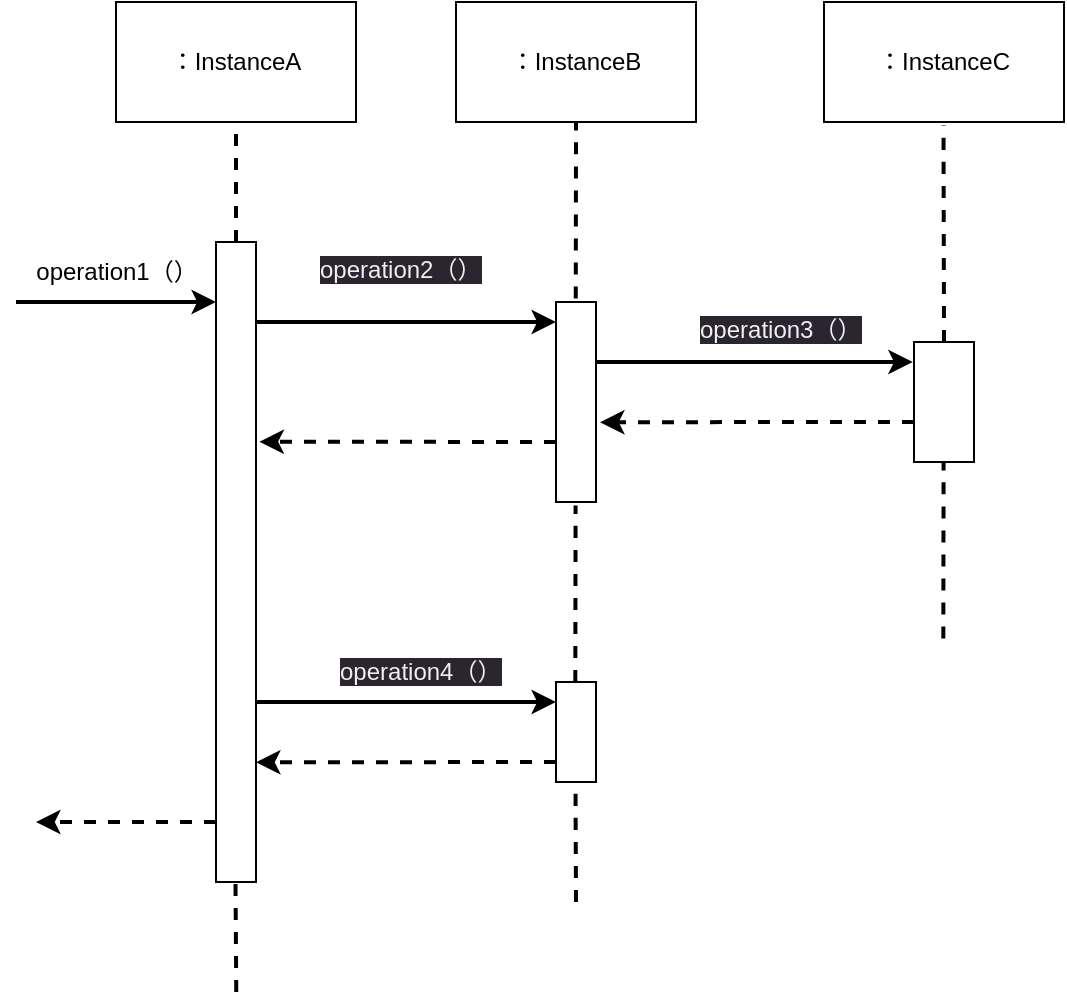 <mxfile>
    <diagram id="hdcn8mA4v_Pmloraiczh" name="第1頁">
        <mxGraphModel dx="779" dy="537" grid="1" gridSize="10" guides="1" tooltips="1" connect="1" arrows="1" fold="1" page="1" pageScale="1" pageWidth="827" pageHeight="1169" math="0" shadow="0">
            <root>
                <mxCell id="0"/>
                <mxCell id="1" parent="0"/>
                <mxCell id="2" value="：InstanceA" style="rounded=0;whiteSpace=wrap;html=1;" vertex="1" parent="1">
                    <mxGeometry x="170" y="89" width="120" height="60" as="geometry"/>
                </mxCell>
                <mxCell id="3" value="：InstanceB" style="rounded=0;whiteSpace=wrap;html=1;" vertex="1" parent="1">
                    <mxGeometry x="340" y="89" width="120" height="60" as="geometry"/>
                </mxCell>
                <mxCell id="4" value="：InstanceC" style="rounded=0;whiteSpace=wrap;html=1;" vertex="1" parent="1">
                    <mxGeometry x="524" y="89" width="120" height="60" as="geometry"/>
                </mxCell>
                <mxCell id="5" value="" style="rounded=0;whiteSpace=wrap;html=1;" vertex="1" parent="1">
                    <mxGeometry x="220" y="209" width="20" height="320" as="geometry"/>
                </mxCell>
                <mxCell id="7" value="" style="rounded=0;whiteSpace=wrap;html=1;" vertex="1" parent="1">
                    <mxGeometry x="390" y="239" width="20" height="100" as="geometry"/>
                </mxCell>
                <mxCell id="8" value="" style="rounded=0;whiteSpace=wrap;html=1;" vertex="1" parent="1">
                    <mxGeometry x="390" y="429" width="20" height="50" as="geometry"/>
                </mxCell>
                <mxCell id="9" value="" style="rounded=0;whiteSpace=wrap;html=1;" vertex="1" parent="1">
                    <mxGeometry x="569" y="259" width="30" height="60" as="geometry"/>
                </mxCell>
                <mxCell id="12" value="" style="endArrow=classic;html=1;strokeWidth=2;" edge="1" parent="1">
                    <mxGeometry width="50" height="50" relative="1" as="geometry">
                        <mxPoint x="120" y="239" as="sourcePoint"/>
                        <mxPoint x="220" y="239" as="targetPoint"/>
                    </mxGeometry>
                </mxCell>
                <mxCell id="13" value="" style="endArrow=classic;html=1;entryX=0;entryY=0.1;entryDx=0;entryDy=0;entryPerimeter=0;strokeWidth=2;" edge="1" parent="1" target="7">
                    <mxGeometry width="50" height="50" relative="1" as="geometry">
                        <mxPoint x="240" y="249" as="sourcePoint"/>
                        <mxPoint x="320" y="249" as="targetPoint"/>
                    </mxGeometry>
                </mxCell>
                <mxCell id="19" value="" style="endArrow=classic;html=1;entryX=0;entryY=0.1;entryDx=0;entryDy=0;entryPerimeter=0;strokeWidth=2;" edge="1" parent="1">
                    <mxGeometry width="50" height="50" relative="1" as="geometry">
                        <mxPoint x="240" y="439" as="sourcePoint"/>
                        <mxPoint x="390" y="439" as="targetPoint"/>
                    </mxGeometry>
                </mxCell>
                <mxCell id="20" value="" style="endArrow=classic;html=1;entryX=-0.02;entryY=0.167;entryDx=0;entryDy=0;entryPerimeter=0;strokeWidth=2;" edge="1" parent="1" target="9">
                    <mxGeometry width="50" height="50" relative="1" as="geometry">
                        <mxPoint x="410" y="269" as="sourcePoint"/>
                        <mxPoint x="560" y="269" as="targetPoint"/>
                    </mxGeometry>
                </mxCell>
                <mxCell id="21" value="" style="endArrow=classic;html=1;strokeWidth=2;dashed=1;" edge="1" parent="1">
                    <mxGeometry width="50" height="50" relative="1" as="geometry">
                        <mxPoint x="220" y="499" as="sourcePoint"/>
                        <mxPoint x="130" y="499" as="targetPoint"/>
                    </mxGeometry>
                </mxCell>
                <mxCell id="22" value="" style="endArrow=classic;html=1;strokeWidth=2;dashed=1;entryX=1.086;entryY=0.312;entryDx=0;entryDy=0;entryPerimeter=0;" edge="1" parent="1" target="5">
                    <mxGeometry width="50" height="50" relative="1" as="geometry">
                        <mxPoint x="390" y="309" as="sourcePoint"/>
                        <mxPoint x="300" y="309" as="targetPoint"/>
                    </mxGeometry>
                </mxCell>
                <mxCell id="23" value="" style="endArrow=classic;html=1;strokeWidth=2;dashed=1;entryX=1;entryY=0.813;entryDx=0;entryDy=0;entryPerimeter=0;" edge="1" parent="1" target="5">
                    <mxGeometry width="50" height="50" relative="1" as="geometry">
                        <mxPoint x="390" y="469" as="sourcePoint"/>
                        <mxPoint x="300" y="469" as="targetPoint"/>
                    </mxGeometry>
                </mxCell>
                <mxCell id="24" value="" style="endArrow=classic;html=1;strokeWidth=2;dashed=1;entryX=1.1;entryY=0.601;entryDx=0;entryDy=0;entryPerimeter=0;" edge="1" parent="1" target="7">
                    <mxGeometry width="50" height="50" relative="1" as="geometry">
                        <mxPoint x="569" y="299" as="sourcePoint"/>
                        <mxPoint x="479" y="299" as="targetPoint"/>
                    </mxGeometry>
                </mxCell>
                <mxCell id="25" value="" style="endArrow=none;dashed=1;html=1;strokeWidth=2;exitX=0.5;exitY=0;exitDx=0;exitDy=0;" edge="1" parent="1" source="5" target="2">
                    <mxGeometry width="50" height="50" relative="1" as="geometry">
                        <mxPoint x="230" y="199" as="sourcePoint"/>
                        <mxPoint x="230" y="159" as="targetPoint"/>
                    </mxGeometry>
                </mxCell>
                <mxCell id="26" value="" style="endArrow=none;dashed=1;html=1;strokeWidth=2;exitX=0.5;exitY=0;exitDx=0;exitDy=0;" edge="1" parent="1">
                    <mxGeometry width="50" height="50" relative="1" as="geometry">
                        <mxPoint x="230.13" y="584" as="sourcePoint"/>
                        <mxPoint x="229.71" y="524" as="targetPoint"/>
                    </mxGeometry>
                </mxCell>
                <mxCell id="27" value="" style="endArrow=none;dashed=1;html=1;strokeWidth=2;exitX=0.494;exitY=-0.018;exitDx=0;exitDy=0;exitPerimeter=0;" edge="1" parent="1" source="7" target="3">
                    <mxGeometry width="50" height="50" relative="1" as="geometry">
                        <mxPoint x="400.08" y="219" as="sourcePoint"/>
                        <mxPoint x="399.66" y="159" as="targetPoint"/>
                        <Array as="points">
                            <mxPoint x="400" y="159"/>
                        </Array>
                    </mxGeometry>
                </mxCell>
                <mxCell id="28" value="" style="endArrow=none;dashed=1;html=1;strokeWidth=2;exitX=0.494;exitY=-0.018;exitDx=0;exitDy=0;exitPerimeter=0;" edge="1" parent="1">
                    <mxGeometry width="50" height="50" relative="1" as="geometry">
                        <mxPoint x="399.66" y="429.0" as="sourcePoint"/>
                        <mxPoint x="399.78" y="340.8" as="targetPoint"/>
                        <Array as="points">
                            <mxPoint x="399.78" y="350.8"/>
                        </Array>
                    </mxGeometry>
                </mxCell>
                <mxCell id="29" value="" style="endArrow=none;dashed=1;html=1;strokeWidth=2;" edge="1" parent="1">
                    <mxGeometry width="50" height="50" relative="1" as="geometry">
                        <mxPoint x="400" y="539" as="sourcePoint"/>
                        <mxPoint x="399.78" y="479" as="targetPoint"/>
                        <Array as="points">
                            <mxPoint x="399.78" y="489"/>
                        </Array>
                    </mxGeometry>
                </mxCell>
                <mxCell id="30" value="" style="endArrow=none;dashed=1;html=1;strokeWidth=2;exitX=0.5;exitY=0;exitDx=0;exitDy=0;" edge="1" parent="1" source="9">
                    <mxGeometry width="50" height="50" relative="1" as="geometry">
                        <mxPoint x="583.66" y="239.0" as="sourcePoint"/>
                        <mxPoint x="583.78" y="150.8" as="targetPoint"/>
                        <Array as="points">
                            <mxPoint x="583.78" y="160.8"/>
                        </Array>
                    </mxGeometry>
                </mxCell>
                <mxCell id="31" value="" style="endArrow=none;dashed=1;html=1;strokeWidth=2;exitX=0.494;exitY=-0.018;exitDx=0;exitDy=0;exitPerimeter=0;" edge="1" parent="1">
                    <mxGeometry width="50" height="50" relative="1" as="geometry">
                        <mxPoint x="583.66" y="407.2" as="sourcePoint"/>
                        <mxPoint x="583.78" y="319" as="targetPoint"/>
                        <Array as="points">
                            <mxPoint x="583.78" y="329"/>
                        </Array>
                    </mxGeometry>
                </mxCell>
                <mxCell id="33" value="operation1（）" style="text;html=1;align=center;verticalAlign=middle;resizable=0;points=[];autosize=1;strokeColor=none;fillColor=none;" vertex="1" parent="1">
                    <mxGeometry x="120" y="209" width="100" height="30" as="geometry"/>
                </mxCell>
                <mxCell id="34" value="&lt;span style=&quot;color: rgb(240, 240, 240); font-family: Helvetica; font-size: 12px; font-style: normal; font-variant-ligatures: normal; font-variant-caps: normal; font-weight: 400; letter-spacing: normal; orphans: 2; text-align: center; text-indent: 0px; text-transform: none; widows: 2; word-spacing: 0px; -webkit-text-stroke-width: 0px; background-color: rgb(42, 37, 47); text-decoration-thickness: initial; text-decoration-style: initial; text-decoration-color: initial; float: none; display: inline !important;&quot;&gt;operation2（）&lt;/span&gt;" style="text;whiteSpace=wrap;html=1;" vertex="1" parent="1">
                    <mxGeometry x="270" y="209" width="110" height="40" as="geometry"/>
                </mxCell>
                <mxCell id="35" value="&lt;span style=&quot;color: rgb(240, 240, 240); font-family: Helvetica; font-size: 12px; font-style: normal; font-variant-ligatures: normal; font-variant-caps: normal; font-weight: 400; letter-spacing: normal; orphans: 2; text-align: center; text-indent: 0px; text-transform: none; widows: 2; word-spacing: 0px; -webkit-text-stroke-width: 0px; background-color: rgb(42, 37, 47); text-decoration-thickness: initial; text-decoration-style: initial; text-decoration-color: initial; float: none; display: inline !important;&quot;&gt;operation3（）&lt;/span&gt;" style="text;whiteSpace=wrap;html=1;" vertex="1" parent="1">
                    <mxGeometry x="460" y="239" width="110" height="40" as="geometry"/>
                </mxCell>
                <mxCell id="36" value="&lt;span style=&quot;color: rgb(240, 240, 240); font-family: Helvetica; font-size: 12px; font-style: normal; font-variant-ligatures: normal; font-variant-caps: normal; font-weight: 400; letter-spacing: normal; orphans: 2; text-align: center; text-indent: 0px; text-transform: none; widows: 2; word-spacing: 0px; -webkit-text-stroke-width: 0px; background-color: rgb(42, 37, 47); text-decoration-thickness: initial; text-decoration-style: initial; text-decoration-color: initial; float: none; display: inline !important;&quot;&gt;operation4（）&lt;/span&gt;" style="text;whiteSpace=wrap;html=1;" vertex="1" parent="1">
                    <mxGeometry x="280" y="410" width="110" height="40" as="geometry"/>
                </mxCell>
            </root>
        </mxGraphModel>
    </diagram>
</mxfile>